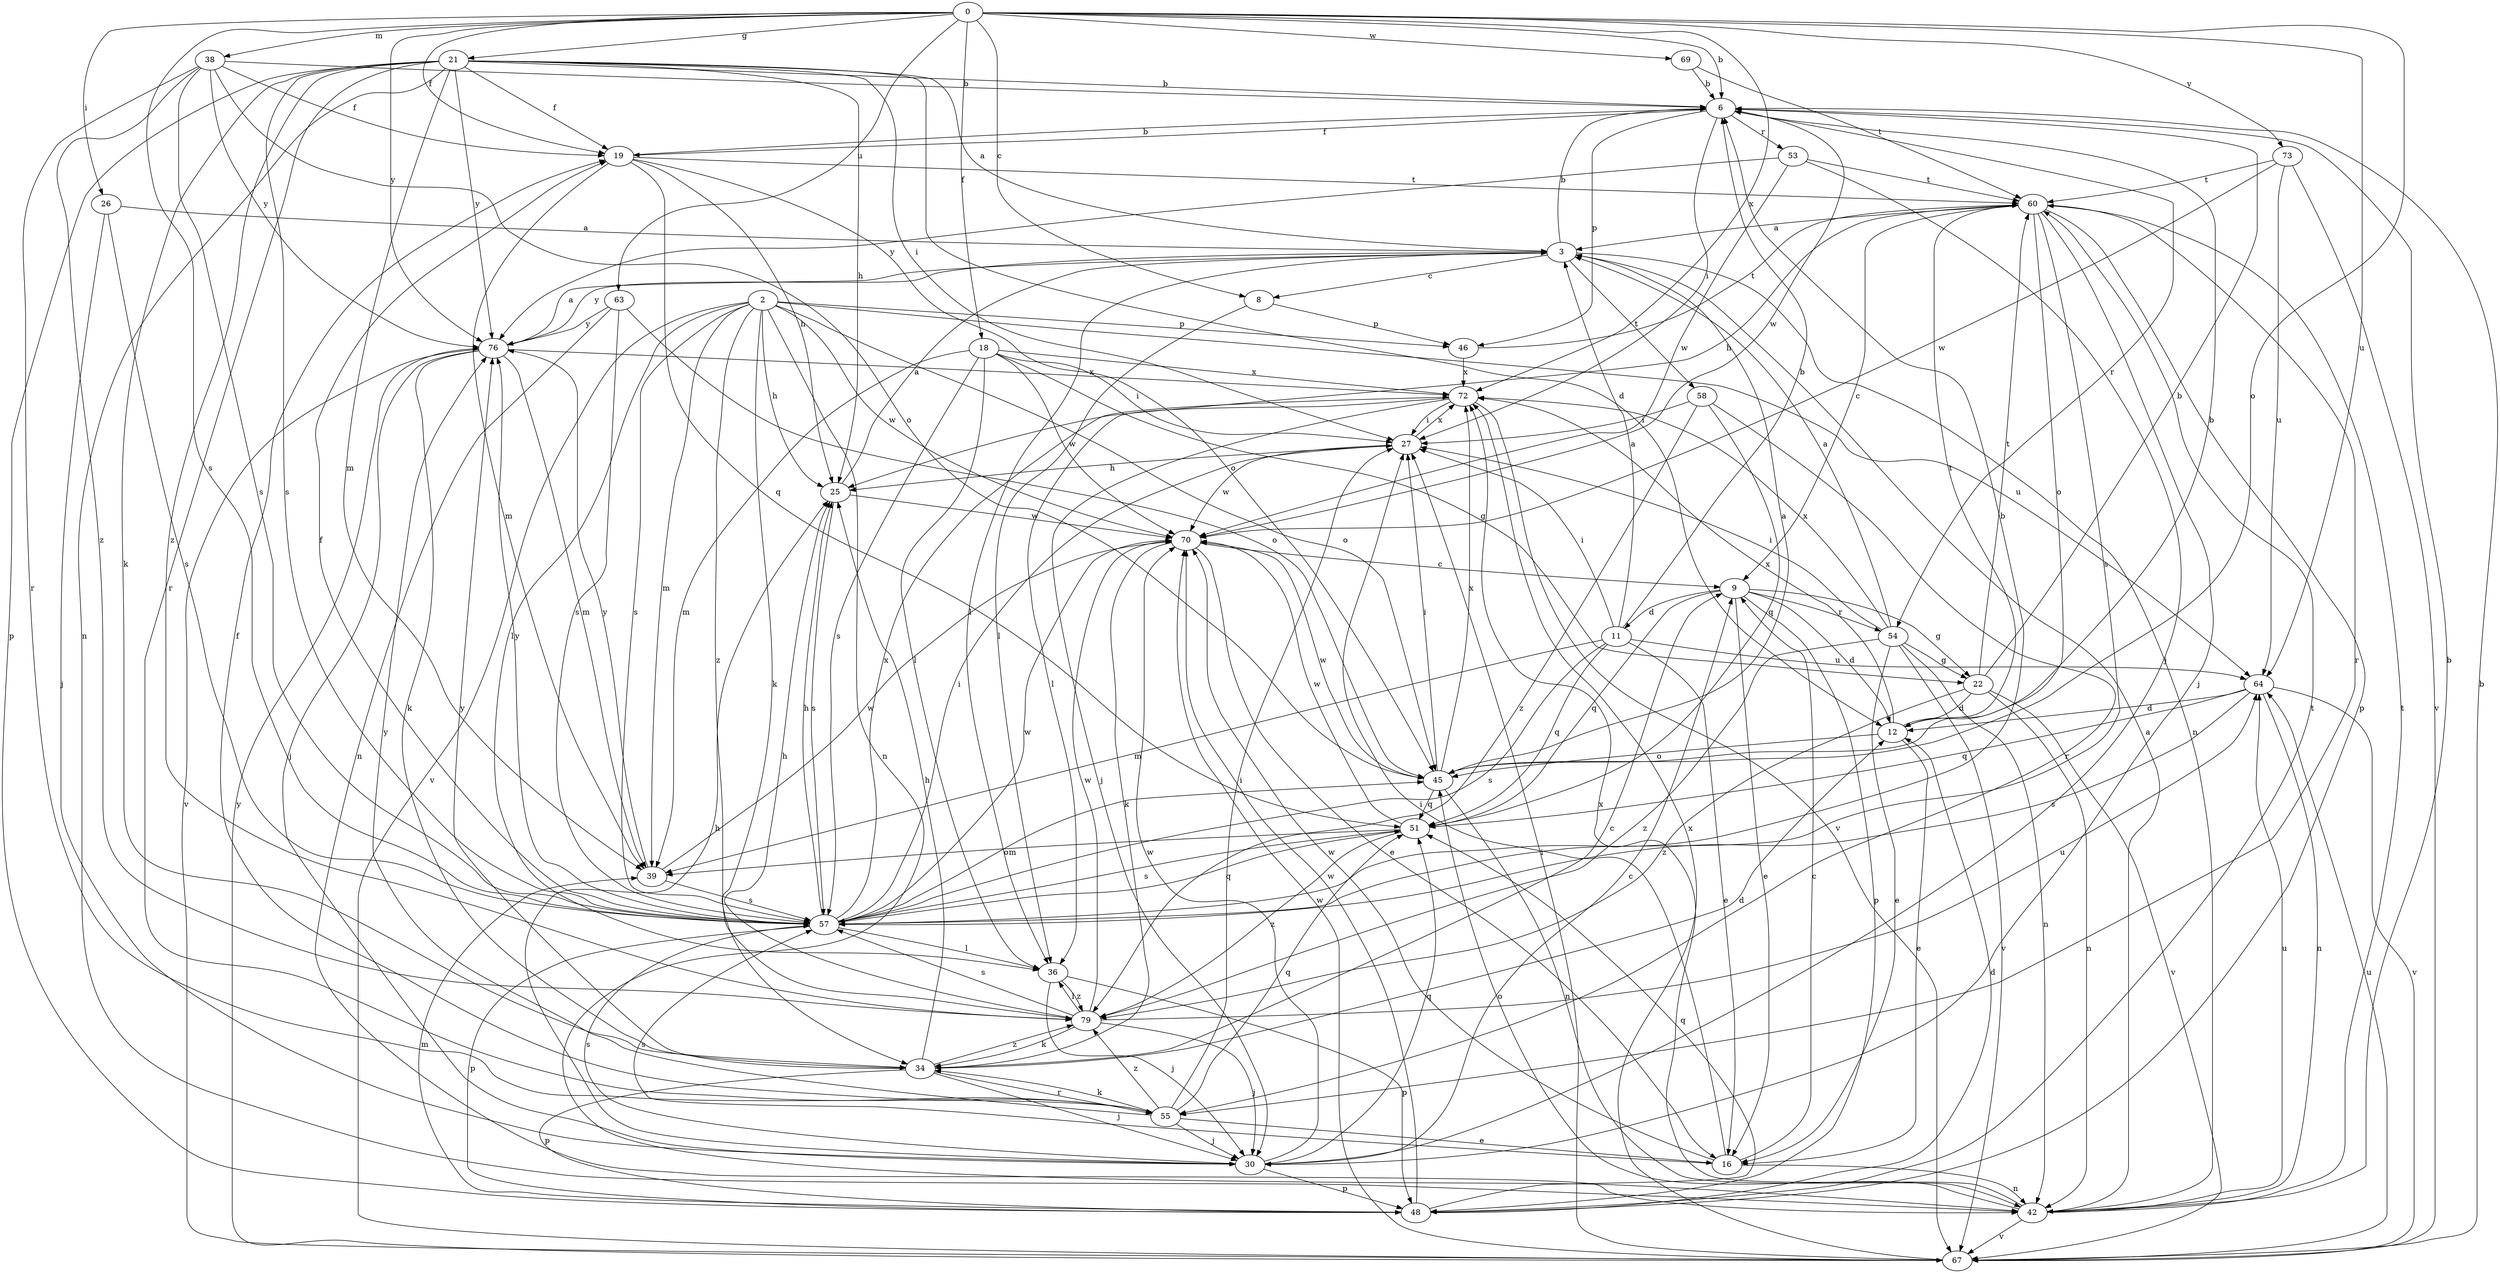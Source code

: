 strict digraph  {
0;
2;
3;
6;
8;
9;
11;
12;
16;
18;
19;
21;
22;
25;
26;
27;
30;
34;
36;
38;
39;
42;
45;
46;
48;
51;
53;
54;
55;
57;
58;
60;
63;
64;
67;
69;
70;
72;
73;
76;
79;
0 -> 6  [label=b];
0 -> 8  [label=c];
0 -> 18  [label=f];
0 -> 19  [label=f];
0 -> 21  [label=g];
0 -> 26  [label=i];
0 -> 38  [label=m];
0 -> 45  [label=o];
0 -> 57  [label=s];
0 -> 63  [label=u];
0 -> 64  [label=u];
0 -> 69  [label=w];
0 -> 72  [label=x];
0 -> 73  [label=y];
0 -> 76  [label=y];
2 -> 25  [label=h];
2 -> 34  [label=k];
2 -> 36  [label=l];
2 -> 39  [label=m];
2 -> 42  [label=n];
2 -> 45  [label=o];
2 -> 46  [label=p];
2 -> 57  [label=s];
2 -> 64  [label=u];
2 -> 67  [label=v];
2 -> 70  [label=w];
2 -> 79  [label=z];
3 -> 6  [label=b];
3 -> 8  [label=c];
3 -> 36  [label=l];
3 -> 42  [label=n];
3 -> 58  [label=t];
3 -> 76  [label=y];
6 -> 19  [label=f];
6 -> 27  [label=i];
6 -> 46  [label=p];
6 -> 53  [label=r];
6 -> 54  [label=r];
6 -> 70  [label=w];
8 -> 36  [label=l];
8 -> 46  [label=p];
9 -> 11  [label=d];
9 -> 12  [label=d];
9 -> 16  [label=e];
9 -> 22  [label=g];
9 -> 48  [label=p];
9 -> 51  [label=q];
9 -> 54  [label=r];
11 -> 3  [label=a];
11 -> 6  [label=b];
11 -> 16  [label=e];
11 -> 27  [label=i];
11 -> 39  [label=m];
11 -> 51  [label=q];
11 -> 57  [label=s];
11 -> 64  [label=u];
12 -> 6  [label=b];
12 -> 16  [label=e];
12 -> 45  [label=o];
12 -> 60  [label=t];
12 -> 72  [label=x];
16 -> 9  [label=c];
16 -> 27  [label=i];
16 -> 42  [label=n];
16 -> 57  [label=s];
16 -> 70  [label=w];
18 -> 22  [label=g];
18 -> 27  [label=i];
18 -> 36  [label=l];
18 -> 39  [label=m];
18 -> 57  [label=s];
18 -> 70  [label=w];
18 -> 72  [label=x];
19 -> 6  [label=b];
19 -> 25  [label=h];
19 -> 39  [label=m];
19 -> 45  [label=o];
19 -> 51  [label=q];
19 -> 60  [label=t];
21 -> 3  [label=a];
21 -> 6  [label=b];
21 -> 12  [label=d];
21 -> 19  [label=f];
21 -> 25  [label=h];
21 -> 27  [label=i];
21 -> 34  [label=k];
21 -> 39  [label=m];
21 -> 42  [label=n];
21 -> 48  [label=p];
21 -> 55  [label=r];
21 -> 57  [label=s];
21 -> 76  [label=y];
21 -> 79  [label=z];
22 -> 6  [label=b];
22 -> 12  [label=d];
22 -> 42  [label=n];
22 -> 60  [label=t];
22 -> 67  [label=v];
22 -> 79  [label=z];
25 -> 3  [label=a];
25 -> 57  [label=s];
25 -> 70  [label=w];
26 -> 3  [label=a];
26 -> 30  [label=j];
26 -> 57  [label=s];
27 -> 25  [label=h];
27 -> 70  [label=w];
27 -> 72  [label=x];
30 -> 9  [label=c];
30 -> 25  [label=h];
30 -> 48  [label=p];
30 -> 51  [label=q];
30 -> 57  [label=s];
30 -> 70  [label=w];
34 -> 9  [label=c];
34 -> 12  [label=d];
34 -> 25  [label=h];
34 -> 30  [label=j];
34 -> 48  [label=p];
34 -> 55  [label=r];
34 -> 76  [label=y];
34 -> 79  [label=z];
36 -> 30  [label=j];
36 -> 48  [label=p];
36 -> 79  [label=z];
38 -> 6  [label=b];
38 -> 19  [label=f];
38 -> 45  [label=o];
38 -> 55  [label=r];
38 -> 57  [label=s];
38 -> 76  [label=y];
38 -> 79  [label=z];
39 -> 57  [label=s];
39 -> 70  [label=w];
39 -> 76  [label=y];
42 -> 3  [label=a];
42 -> 6  [label=b];
42 -> 45  [label=o];
42 -> 60  [label=t];
42 -> 64  [label=u];
42 -> 67  [label=v];
42 -> 72  [label=x];
45 -> 3  [label=a];
45 -> 27  [label=i];
45 -> 42  [label=n];
45 -> 51  [label=q];
45 -> 70  [label=w];
45 -> 72  [label=x];
46 -> 60  [label=t];
46 -> 72  [label=x];
48 -> 12  [label=d];
48 -> 39  [label=m];
48 -> 51  [label=q];
48 -> 60  [label=t];
48 -> 70  [label=w];
51 -> 39  [label=m];
51 -> 57  [label=s];
51 -> 70  [label=w];
51 -> 79  [label=z];
53 -> 30  [label=j];
53 -> 60  [label=t];
53 -> 70  [label=w];
53 -> 76  [label=y];
54 -> 3  [label=a];
54 -> 16  [label=e];
54 -> 22  [label=g];
54 -> 27  [label=i];
54 -> 42  [label=n];
54 -> 67  [label=v];
54 -> 72  [label=x];
54 -> 79  [label=z];
55 -> 16  [label=e];
55 -> 19  [label=f];
55 -> 27  [label=i];
55 -> 30  [label=j];
55 -> 34  [label=k];
55 -> 51  [label=q];
55 -> 76  [label=y];
55 -> 79  [label=z];
57 -> 6  [label=b];
57 -> 19  [label=f];
57 -> 25  [label=h];
57 -> 27  [label=i];
57 -> 36  [label=l];
57 -> 45  [label=o];
57 -> 48  [label=p];
57 -> 51  [label=q];
57 -> 70  [label=w];
57 -> 72  [label=x];
57 -> 76  [label=y];
58 -> 27  [label=i];
58 -> 51  [label=q];
58 -> 55  [label=r];
58 -> 79  [label=z];
60 -> 3  [label=a];
60 -> 9  [label=c];
60 -> 25  [label=h];
60 -> 30  [label=j];
60 -> 45  [label=o];
60 -> 48  [label=p];
60 -> 55  [label=r];
60 -> 57  [label=s];
63 -> 42  [label=n];
63 -> 45  [label=o];
63 -> 57  [label=s];
63 -> 76  [label=y];
64 -> 12  [label=d];
64 -> 42  [label=n];
64 -> 51  [label=q];
64 -> 57  [label=s];
64 -> 67  [label=v];
67 -> 6  [label=b];
67 -> 27  [label=i];
67 -> 64  [label=u];
67 -> 70  [label=w];
67 -> 72  [label=x];
67 -> 76  [label=y];
69 -> 6  [label=b];
69 -> 60  [label=t];
70 -> 9  [label=c];
70 -> 16  [label=e];
70 -> 34  [label=k];
72 -> 27  [label=i];
72 -> 30  [label=j];
72 -> 36  [label=l];
72 -> 67  [label=v];
73 -> 60  [label=t];
73 -> 64  [label=u];
73 -> 67  [label=v];
73 -> 70  [label=w];
76 -> 3  [label=a];
76 -> 30  [label=j];
76 -> 34  [label=k];
76 -> 39  [label=m];
76 -> 67  [label=v];
76 -> 72  [label=x];
79 -> 25  [label=h];
79 -> 30  [label=j];
79 -> 34  [label=k];
79 -> 36  [label=l];
79 -> 57  [label=s];
79 -> 64  [label=u];
79 -> 70  [label=w];
}
